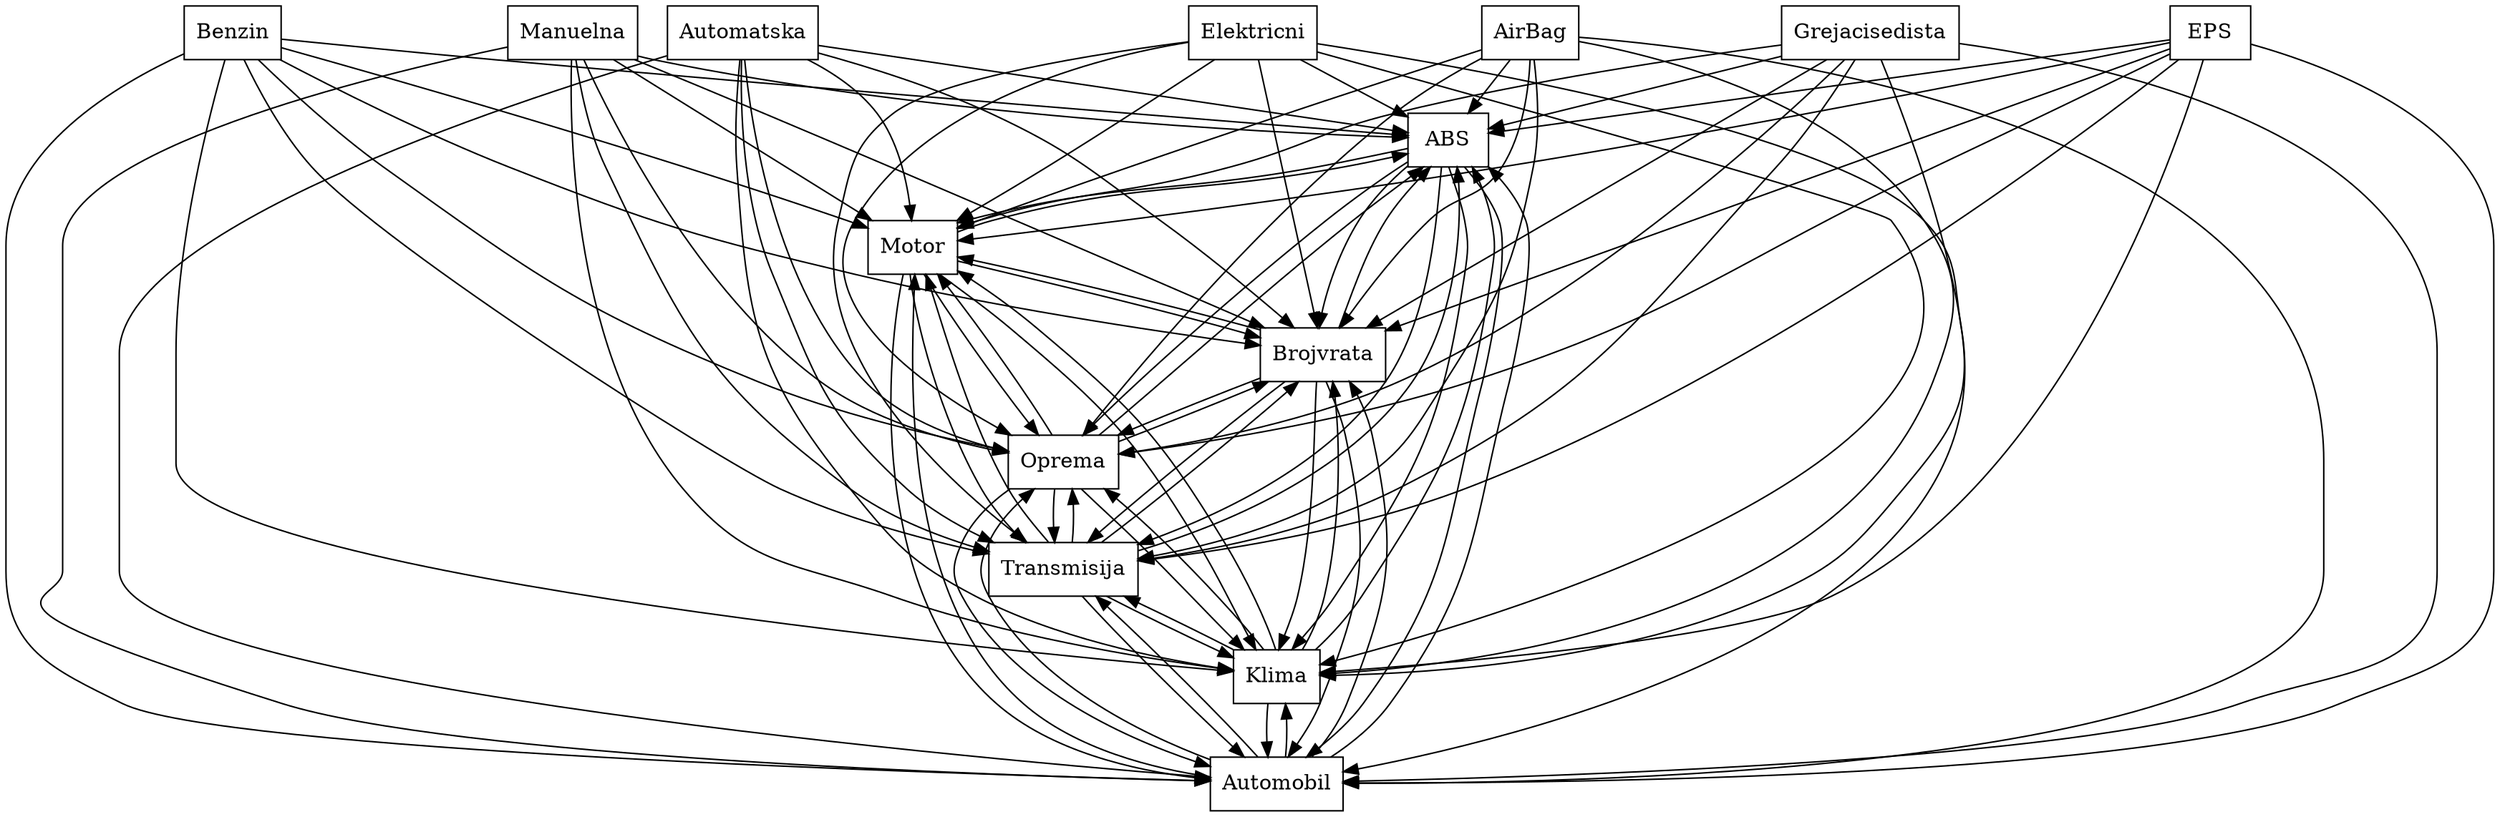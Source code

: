 digraph{
graph [rankdir=TB];
node [shape=box];
edge [arrowhead=normal];
0[label="ABS",]
1[label="Automatska",]
2[label="Manuelna",]
3[label="Motor",]
4[label="Benzin",]
5[label="Automobil",]
6[label="Klima",]
7[label="EPS",]
8[label="AirBag",]
9[label="Transmisija",]
10[label="Grejacisedista",]
11[label="Oprema",]
12[label="Brojvrata",]
13[label="Elektricni",]
0->3[label="",]
0->5[label="",]
0->6[label="",]
0->9[label="",]
0->11[label="",]
0->12[label="",]
1->0[label="",]
1->3[label="",]
1->5[label="",]
1->6[label="",]
1->9[label="",]
1->11[label="",]
1->12[label="",]
2->0[label="",]
2->3[label="",]
2->5[label="",]
2->6[label="",]
2->9[label="",]
2->11[label="",]
2->12[label="",]
3->0[label="",]
3->5[label="",]
3->6[label="",]
3->9[label="",]
3->11[label="",]
3->12[label="",]
4->0[label="",]
4->3[label="",]
4->5[label="",]
4->6[label="",]
4->9[label="",]
4->11[label="",]
4->12[label="",]
5->0[label="",]
5->3[label="",]
5->6[label="",]
5->9[label="",]
5->11[label="",]
5->12[label="",]
6->0[label="",]
6->3[label="",]
6->5[label="",]
6->9[label="",]
6->11[label="",]
6->12[label="",]
7->0[label="",]
7->3[label="",]
7->5[label="",]
7->6[label="",]
7->9[label="",]
7->11[label="",]
7->12[label="",]
8->0[label="",]
8->3[label="",]
8->5[label="",]
8->6[label="",]
8->9[label="",]
8->11[label="",]
8->12[label="",]
9->0[label="",]
9->3[label="",]
9->5[label="",]
9->6[label="",]
9->11[label="",]
9->12[label="",]
10->0[label="",]
10->3[label="",]
10->5[label="",]
10->6[label="",]
10->9[label="",]
10->11[label="",]
10->12[label="",]
11->0[label="",]
11->3[label="",]
11->5[label="",]
11->6[label="",]
11->9[label="",]
11->12[label="",]
12->0[label="",]
12->3[label="",]
12->5[label="",]
12->6[label="",]
12->9[label="",]
12->11[label="",]
13->0[label="",]
13->3[label="",]
13->5[label="",]
13->6[label="",]
13->9[label="",]
13->11[label="",]
13->12[label="",]
}
